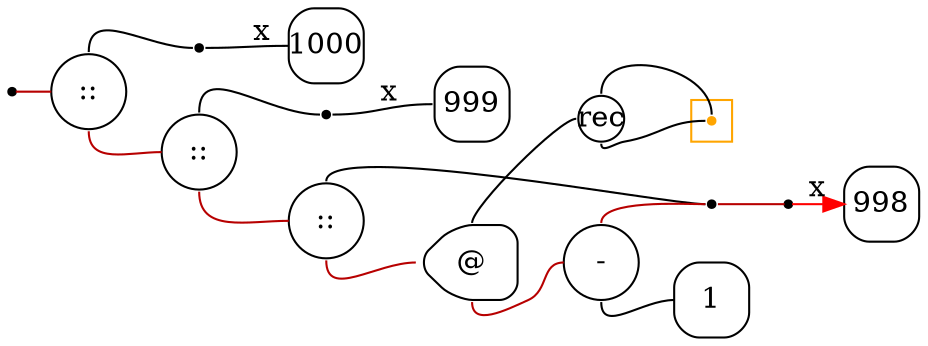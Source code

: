 digraph G {
  rankdir=LR;
  edge[arrowhead=none,arrowtail=none];
  node[fixedsize=true,shape=circle]
  size="12.133333333333333,4.987468750000001";
  labeldistance=0;
  nodesep=.175;
  ranksep=.175;

 nd1[shape=point];
   nd14[label="1000",tooltip="nd14-ConstGraph",style=rounded,orientation=90,shape=square,color="#000000"];
 nd42[label="::",tooltip="nd42-BinOpGraph",style=rounded,color="#000000"];
 nd59[label=" ",tooltip="nd59-ContractGraph",style=rounded,orientation=90,shape=point];
   nd111[label="999",tooltip="nd111-ConstGraph",style=rounded,orientation=90,shape=square,color="#000000"];
 nd84[label="::",tooltip="nd84-BinOpGraph",style=rounded,color="#000000"];
 nd92[label=" ",tooltip="nd92-ContractGraph",style=rounded,orientation=90,shape=point];
   nd156[label="998",tooltip="nd156-ConstGraph",style=rounded,orientation=90,shape=square,color="#000000"];
 nd158[label="rec",tooltip="nd158-RecurGraph",style=rounded,width=.3,height=.3,color="#000000"];
   subgraph cluster_nd162 {
     graph[style=fill,color="orange"];ndcluster_nd162[tooltip="nd162",orientation=90,shape=point,color="orange"];
   };
 nd129[label="::",tooltip="nd129-BinOpGraph",style=rounded,color="#000000"];
 nd130[label="@",tooltip="nd130-AppGraph",style=rounded,orientation=90,shape=house,color="#000000"];
 nd132[label="-",tooltip="nd132-BinOpGraph",style=rounded,color="#000000"];
   nd136[label="1",tooltip="nd136-ConstGraph",style=rounded,orientation=90,shape=square,color="#000000"];
 nd137[label=" ",tooltip="nd137-ContractGraph",style=rounded,orientation=90,shape=point];
 nd138[label=" ",tooltip="nd138-ContractGraph",style=rounded,orientation=90,shape=point];

  nd42->nd59[tailport=n,headport=w];
  nd1->nd42[label="",tailport=e,headport=w,color="#b70000",arrowhead=none,arrowtail=none];
  nd59->nd14[label="x",tailport=e,headport=w];
  nd84->nd92[tailport=n,headport=w];
  nd42->nd84[label="",tailport=s,headport=w,color="#b70000",arrowhead=none,arrowtail=none];
  nd92->nd111[label="x",tailport=e,headport=w];
  nd132->nd136[tailport=s,headport=w];
  nd130->nd158[tailport=n,headport=w];
  nd130->nd132[tailport=s,headport=w,color="#b70000",arrowhead=none,arrowtail=none];
  nd129->nd130[tailport=s,headport=w,color="#b70000",arrowhead=none,arrowtail=none];
  nd132->nd137[tailport=n,headport=w,color="#b70000",arrowhead=none,arrowtail=none];
  nd129->nd137[tailport=n,headport=w];
  nd84->nd129[label="",tailport=s,headport=w,color="#b70000",arrowhead=none,arrowtail=none];
  nd137->nd138[tailport=e,headport=w,color="#b70000",arrowhead=none,arrowtail=none];
  nd138->nd156[label="x",tailport=e,headport=w,color=red,arrowhead=normal];
  nd158->ndcluster_nd162[dir=back,headport=n,tailport=n];
  nd158->ndcluster_nd162[tailport=s,headport=w];
}